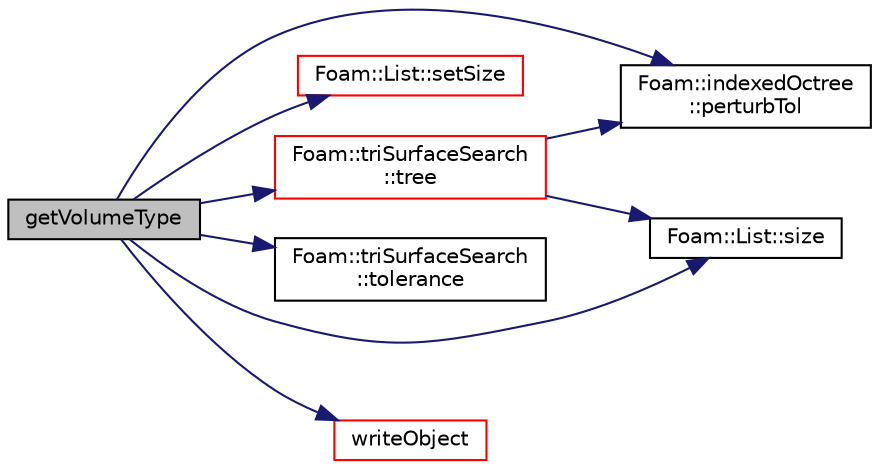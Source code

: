 digraph "getVolumeType"
{
  bgcolor="transparent";
  edge [fontname="Helvetica",fontsize="10",labelfontname="Helvetica",labelfontsize="10"];
  node [fontname="Helvetica",fontsize="10",shape=record];
  rankdir="LR";
  Node1 [label="getVolumeType",height=0.2,width=0.4,color="black", fillcolor="grey75", style="filled", fontcolor="black"];
  Node1 -> Node2 [color="midnightblue",fontsize="10",style="solid",fontname="Helvetica"];
  Node2 [label="Foam::indexedOctree\l::perturbTol",height=0.2,width=0.4,color="black",URL="$a01069.html#a41778d781ef1c7653c69f36a1d5b983c",tooltip="Get the perturbation tolerance. "];
  Node1 -> Node3 [color="midnightblue",fontsize="10",style="solid",fontname="Helvetica"];
  Node3 [label="Foam::List::setSize",height=0.2,width=0.4,color="red",URL="$a01390.html#aedb985ffeaf1bdbfeccc2a8730405703",tooltip="Reset size of List. "];
  Node1 -> Node4 [color="midnightblue",fontsize="10",style="solid",fontname="Helvetica"];
  Node4 [label="Foam::List::size",height=0.2,width=0.4,color="black",URL="$a01390.html#a8a5f6fa29bd4b500caf186f60245b384",tooltip="Override size to be inconsistent with allocated storage. "];
  Node1 -> Node5 [color="midnightblue",fontsize="10",style="solid",fontname="Helvetica"];
  Node5 [label="Foam::triSurfaceSearch\l::tolerance",height=0.2,width=0.4,color="black",URL="$a02766.html#a3474873a23edd65ae8faff8032ef64ee",tooltip="Return tolerance to use in searches. "];
  Node1 -> Node6 [color="midnightblue",fontsize="10",style="solid",fontname="Helvetica"];
  Node6 [label="Foam::triSurfaceSearch\l::tree",height=0.2,width=0.4,color="red",URL="$a02766.html#aae4907f8216f4c6460830b79104a919c",tooltip="Demand driven construction of the octree. "];
  Node6 -> Node4 [color="midnightblue",fontsize="10",style="solid",fontname="Helvetica"];
  Node6 -> Node2 [color="midnightblue",fontsize="10",style="solid",fontname="Helvetica"];
  Node1 -> Node7 [color="midnightblue",fontsize="10",style="solid",fontname="Helvetica"];
  Node7 [label="writeObject",height=0.2,width=0.4,color="red",URL="$a02761.html#aa4d5557147f7b9288cfbf5222d503307",tooltip="Write using given format, version and compression. "];
}
